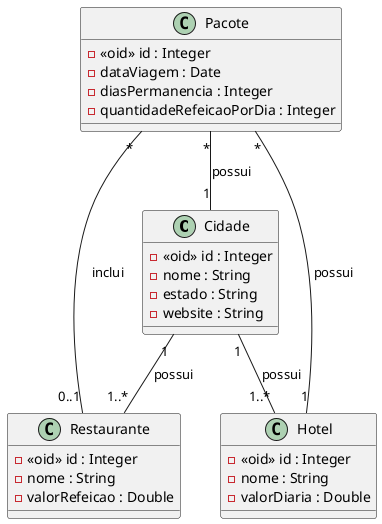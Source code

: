@startuml
'https://plantuml.com/class-diagram

class Cidade {
	- <<oid>> id : Integer
	- nome : String
	- estado : String
	- website : String
}

class Restaurante {
	- <<oid>> id : Integer
	- nome : String
	- valorRefeicao : Double
}

class Hotel {
	- <<oid>> id : Integer
	- nome : String
	- valorDiaria : Double
}

class Pacote {
	- <<oid>> id : Integer
	- dataViagem : Date
	- diasPermanencia : Integer
	- quantidadeRefeicaoPorDia : Integer
}

Cidade "1" -- "1..*" Restaurante : possui
Cidade "1" -- "1..*" Hotel : possui
Pacote "*" -- "1" Cidade : possui
Pacote "*" -- "1" Hotel : possui
Pacote "*" -- "0..1" Restaurante : inclui

@enduml